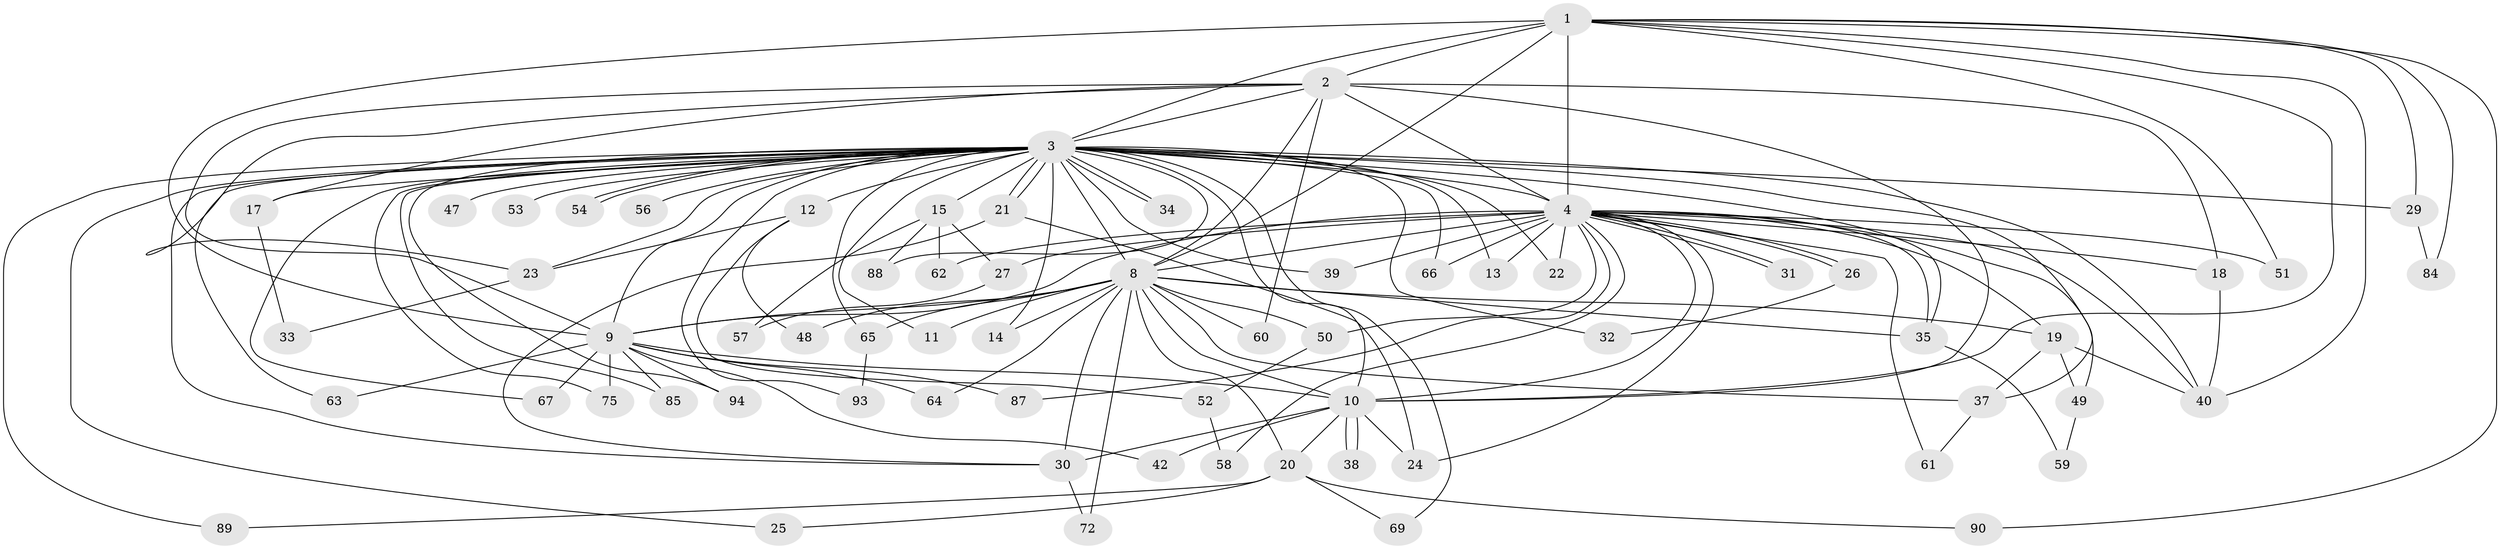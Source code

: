 // original degree distribution, {16: 0.010526315789473684, 14: 0.010526315789473684, 34: 0.010526315789473684, 26: 0.031578947368421054, 15: 0.010526315789473684, 13: 0.010526315789473684, 19: 0.010526315789473684, 17: 0.010526315789473684, 2: 0.5789473684210527, 5: 0.031578947368421054, 6: 0.021052631578947368, 3: 0.16842105263157894, 4: 0.08421052631578947, 7: 0.010526315789473684}
// Generated by graph-tools (version 1.1) at 2025/17/03/04/25 18:17:49]
// undirected, 66 vertices, 143 edges
graph export_dot {
graph [start="1"]
  node [color=gray90,style=filled];
  1;
  2;
  3 [super="+70+16+7"];
  4 [super="+71+5+78+83+76+73+45"];
  8 [super="+36+95"];
  9;
  10;
  11;
  12;
  13;
  14;
  15;
  17;
  18 [super="+74"];
  19 [super="+81"];
  20;
  21;
  22;
  23 [super="+28"];
  24 [super="+80"];
  25;
  26;
  27;
  29;
  30 [super="+44"];
  31;
  32;
  33;
  34;
  35;
  37 [super="+91+43"];
  38 [super="+55"];
  39 [super="+46"];
  40 [super="+41"];
  42;
  47;
  48;
  49;
  50;
  51;
  52;
  53;
  54;
  56;
  57;
  58;
  59;
  60;
  61;
  62;
  63;
  64;
  65;
  66;
  67;
  69;
  72;
  75;
  84;
  85;
  87;
  88;
  89;
  90;
  93;
  94;
  1 -- 2;
  1 -- 3 [weight=2];
  1 -- 4 [weight=4];
  1 -- 8 [weight=2];
  1 -- 9;
  1 -- 10;
  1 -- 29;
  1 -- 51;
  1 -- 84;
  1 -- 90;
  1 -- 40;
  2 -- 3 [weight=2];
  2 -- 4 [weight=3];
  2 -- 8;
  2 -- 9;
  2 -- 10;
  2 -- 17;
  2 -- 18 [weight=2];
  2 -- 23;
  2 -- 60;
  3 -- 4 [weight=7];
  3 -- 8 [weight=2];
  3 -- 9 [weight=3];
  3 -- 10 [weight=2];
  3 -- 11;
  3 -- 12 [weight=2];
  3 -- 14;
  3 -- 15 [weight=2];
  3 -- 21;
  3 -- 21;
  3 -- 34;
  3 -- 34;
  3 -- 47 [weight=2];
  3 -- 53 [weight=2];
  3 -- 54;
  3 -- 54;
  3 -- 63;
  3 -- 67;
  3 -- 69;
  3 -- 75;
  3 -- 85;
  3 -- 88;
  3 -- 89;
  3 -- 94;
  3 -- 35 [weight=2];
  3 -- 37 [weight=2];
  3 -- 56 [weight=2];
  3 -- 39;
  3 -- 65;
  3 -- 66;
  3 -- 13;
  3 -- 17;
  3 -- 22;
  3 -- 23;
  3 -- 25;
  3 -- 29;
  3 -- 30;
  3 -- 93;
  3 -- 32;
  3 -- 40;
  4 -- 8 [weight=6];
  4 -- 9 [weight=4];
  4 -- 10 [weight=3];
  4 -- 19 [weight=3];
  4 -- 22;
  4 -- 26 [weight=2];
  4 -- 26;
  4 -- 27;
  4 -- 31;
  4 -- 31;
  4 -- 50;
  4 -- 61;
  4 -- 66;
  4 -- 13;
  4 -- 18;
  4 -- 87;
  4 -- 24;
  4 -- 39 [weight=2];
  4 -- 49;
  4 -- 51;
  4 -- 40;
  4 -- 35;
  4 -- 58;
  4 -- 62;
  8 -- 9;
  8 -- 10 [weight=2];
  8 -- 11;
  8 -- 14;
  8 -- 20;
  8 -- 35;
  8 -- 37;
  8 -- 48;
  8 -- 50;
  8 -- 60;
  8 -- 64;
  8 -- 65;
  8 -- 72;
  8 -- 30;
  8 -- 19;
  9 -- 10;
  9 -- 42;
  9 -- 63;
  9 -- 64;
  9 -- 67;
  9 -- 75;
  9 -- 85;
  9 -- 87;
  9 -- 94;
  10 -- 20;
  10 -- 24;
  10 -- 30;
  10 -- 38 [weight=2];
  10 -- 38;
  10 -- 42;
  12 -- 23;
  12 -- 48;
  12 -- 52;
  15 -- 27;
  15 -- 57;
  15 -- 62;
  15 -- 88;
  17 -- 33;
  18 -- 40;
  19 -- 49;
  19 -- 37;
  19 -- 40;
  20 -- 25;
  20 -- 69;
  20 -- 89;
  20 -- 90;
  21 -- 24;
  21 -- 30;
  23 -- 33;
  26 -- 32;
  27 -- 57;
  29 -- 84;
  30 -- 72;
  35 -- 59;
  37 -- 61;
  49 -- 59;
  50 -- 52;
  52 -- 58;
  65 -- 93;
}
